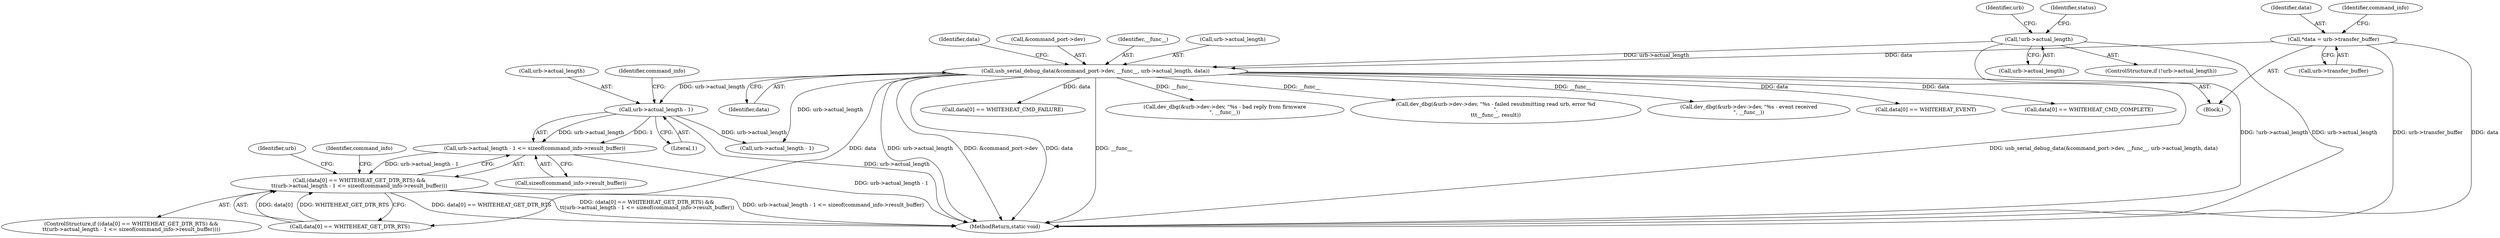 digraph "0_linux_6817ae225cd650fb1c3295d769298c38b1eba818@API" {
"1000258" [label="(Call,urb->actual_length - 1 <= sizeof(command_info->result_buffer))"];
"1000259" [label="(Call,urb->actual_length - 1)"];
"1000188" [label="(Call,usb_serial_debug_data(&command_port->dev, __func__, urb->actual_length, data))"];
"1000144" [label="(Call,!urb->actual_length)"];
"1000119" [label="(Call,*data = urb->transfer_buffer)"];
"1000252" [label="(Call,(data[0] == WHITEHEAT_GET_DTR_RTS) &&\n\t\t(urb->actual_length - 1 <= sizeof(command_info->result_buffer)))"];
"1000201" [label="(Identifier,data)"];
"1000189" [label="(Call,&command_port->dev)"];
"1000260" [label="(Call,urb->actual_length)"];
"1000217" [label="(Call,data[0] == WHITEHEAT_CMD_FAILURE)"];
"1000193" [label="(Identifier,__func__)"];
"1000321" [label="(MethodReturn,static void)"];
"1000119" [label="(Call,*data = urb->transfer_buffer)"];
"1000253" [label="(Call,data[0] == WHITEHEAT_GET_DTR_RTS)"];
"1000293" [label="(Call,dev_dbg(&urb->dev->dev, \"%s - bad reply from firmware\n\", __func__))"];
"1000271" [label="(Identifier,command_info)"];
"1000120" [label="(Identifier,data)"];
"1000311" [label="(Call,dev_dbg(&urb->dev->dev, \"%s - failed resubmitting read urb, error %d\n\",\n\t\t\t__func__, result))"];
"1000277" [label="(Call,urb->actual_length - 1)"];
"1000241" [label="(Call,dev_dbg(&urb->dev->dev, \"%s - event received\n\", __func__))"];
"1000259" [label="(Call,urb->actual_length - 1)"];
"1000252" [label="(Call,(data[0] == WHITEHEAT_GET_DTR_RTS) &&\n\t\t(urb->actual_length - 1 <= sizeof(command_info->result_buffer)))"];
"1000145" [label="(Call,urb->actual_length)"];
"1000235" [label="(Call,data[0] == WHITEHEAT_EVENT)"];
"1000104" [label="(Block,)"];
"1000144" [label="(Call,!urb->actual_length)"];
"1000153" [label="(Identifier,urb)"];
"1000143" [label="(ControlStructure,if (!urb->actual_length))"];
"1000160" [label="(Identifier,status)"];
"1000264" [label="(Call,sizeof(command_info->result_buffer))"];
"1000258" [label="(Call,urb->actual_length - 1 <= sizeof(command_info->result_buffer))"];
"1000199" [label="(Call,data[0] == WHITEHEAT_CMD_COMPLETE)"];
"1000121" [label="(Call,urb->transfer_buffer)"];
"1000194" [label="(Call,urb->actual_length)"];
"1000266" [label="(Identifier,command_info)"];
"1000263" [label="(Literal,1)"];
"1000297" [label="(Identifier,urb)"];
"1000126" [label="(Identifier,command_info)"];
"1000251" [label="(ControlStructure,if ((data[0] == WHITEHEAT_GET_DTR_RTS) &&\n\t\t(urb->actual_length - 1 <= sizeof(command_info->result_buffer))))"];
"1000188" [label="(Call,usb_serial_debug_data(&command_port->dev, __func__, urb->actual_length, data))"];
"1000197" [label="(Identifier,data)"];
"1000258" -> "1000252"  [label="AST: "];
"1000258" -> "1000264"  [label="CFG: "];
"1000259" -> "1000258"  [label="AST: "];
"1000264" -> "1000258"  [label="AST: "];
"1000252" -> "1000258"  [label="CFG: "];
"1000258" -> "1000321"  [label="DDG: urb->actual_length - 1"];
"1000258" -> "1000252"  [label="DDG: urb->actual_length - 1"];
"1000259" -> "1000258"  [label="DDG: urb->actual_length"];
"1000259" -> "1000258"  [label="DDG: 1"];
"1000259" -> "1000263"  [label="CFG: "];
"1000260" -> "1000259"  [label="AST: "];
"1000263" -> "1000259"  [label="AST: "];
"1000266" -> "1000259"  [label="CFG: "];
"1000259" -> "1000321"  [label="DDG: urb->actual_length"];
"1000188" -> "1000259"  [label="DDG: urb->actual_length"];
"1000259" -> "1000277"  [label="DDG: urb->actual_length"];
"1000188" -> "1000104"  [label="AST: "];
"1000188" -> "1000197"  [label="CFG: "];
"1000189" -> "1000188"  [label="AST: "];
"1000193" -> "1000188"  [label="AST: "];
"1000194" -> "1000188"  [label="AST: "];
"1000197" -> "1000188"  [label="AST: "];
"1000201" -> "1000188"  [label="CFG: "];
"1000188" -> "1000321"  [label="DDG: usb_serial_debug_data(&command_port->dev, __func__, urb->actual_length, data)"];
"1000188" -> "1000321"  [label="DDG: urb->actual_length"];
"1000188" -> "1000321"  [label="DDG: &command_port->dev"];
"1000188" -> "1000321"  [label="DDG: data"];
"1000188" -> "1000321"  [label="DDG: __func__"];
"1000144" -> "1000188"  [label="DDG: urb->actual_length"];
"1000119" -> "1000188"  [label="DDG: data"];
"1000188" -> "1000199"  [label="DDG: data"];
"1000188" -> "1000217"  [label="DDG: data"];
"1000188" -> "1000235"  [label="DDG: data"];
"1000188" -> "1000241"  [label="DDG: __func__"];
"1000188" -> "1000253"  [label="DDG: data"];
"1000188" -> "1000277"  [label="DDG: urb->actual_length"];
"1000188" -> "1000293"  [label="DDG: __func__"];
"1000188" -> "1000311"  [label="DDG: __func__"];
"1000144" -> "1000143"  [label="AST: "];
"1000144" -> "1000145"  [label="CFG: "];
"1000145" -> "1000144"  [label="AST: "];
"1000153" -> "1000144"  [label="CFG: "];
"1000160" -> "1000144"  [label="CFG: "];
"1000144" -> "1000321"  [label="DDG: !urb->actual_length"];
"1000144" -> "1000321"  [label="DDG: urb->actual_length"];
"1000119" -> "1000104"  [label="AST: "];
"1000119" -> "1000121"  [label="CFG: "];
"1000120" -> "1000119"  [label="AST: "];
"1000121" -> "1000119"  [label="AST: "];
"1000126" -> "1000119"  [label="CFG: "];
"1000119" -> "1000321"  [label="DDG: urb->transfer_buffer"];
"1000119" -> "1000321"  [label="DDG: data"];
"1000252" -> "1000251"  [label="AST: "];
"1000252" -> "1000253"  [label="CFG: "];
"1000253" -> "1000252"  [label="AST: "];
"1000271" -> "1000252"  [label="CFG: "];
"1000297" -> "1000252"  [label="CFG: "];
"1000252" -> "1000321"  [label="DDG: data[0] == WHITEHEAT_GET_DTR_RTS"];
"1000252" -> "1000321"  [label="DDG: (data[0] == WHITEHEAT_GET_DTR_RTS) &&\n\t\t(urb->actual_length - 1 <= sizeof(command_info->result_buffer))"];
"1000252" -> "1000321"  [label="DDG: urb->actual_length - 1 <= sizeof(command_info->result_buffer)"];
"1000253" -> "1000252"  [label="DDG: data[0]"];
"1000253" -> "1000252"  [label="DDG: WHITEHEAT_GET_DTR_RTS"];
}
